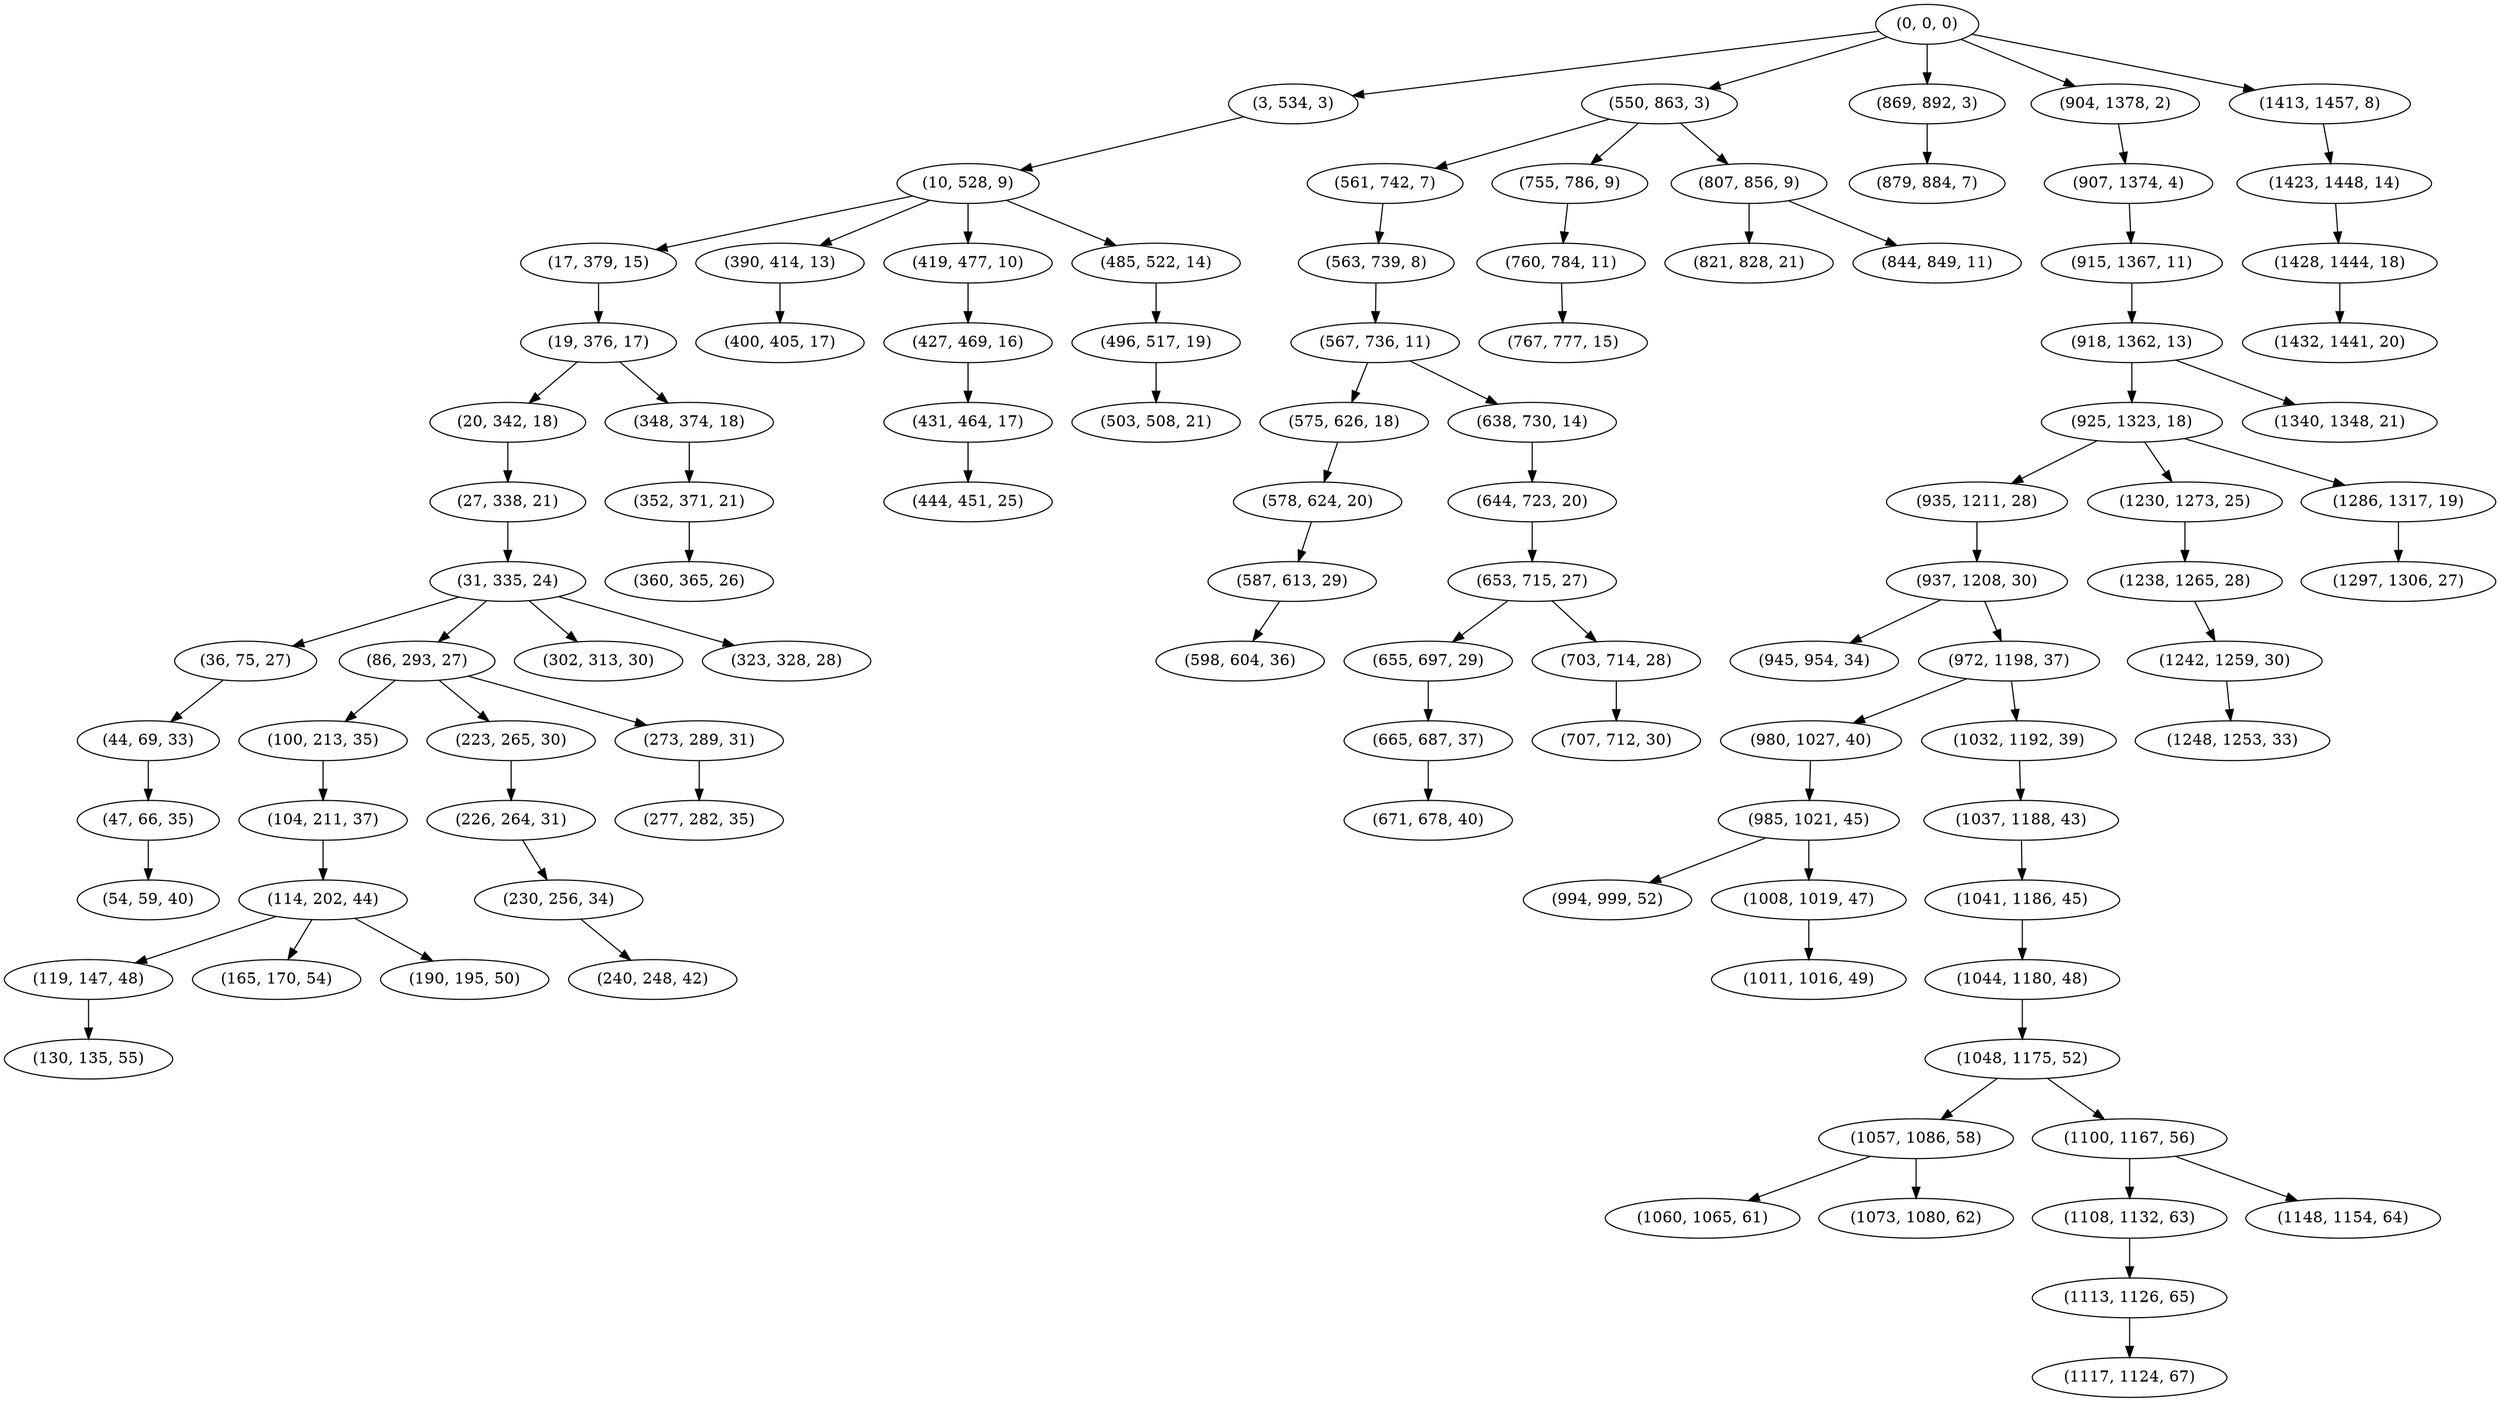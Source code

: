 digraph tree {
    "(0, 0, 0)";
    "(3, 534, 3)";
    "(10, 528, 9)";
    "(17, 379, 15)";
    "(19, 376, 17)";
    "(20, 342, 18)";
    "(27, 338, 21)";
    "(31, 335, 24)";
    "(36, 75, 27)";
    "(44, 69, 33)";
    "(47, 66, 35)";
    "(54, 59, 40)";
    "(86, 293, 27)";
    "(100, 213, 35)";
    "(104, 211, 37)";
    "(114, 202, 44)";
    "(119, 147, 48)";
    "(130, 135, 55)";
    "(165, 170, 54)";
    "(190, 195, 50)";
    "(223, 265, 30)";
    "(226, 264, 31)";
    "(230, 256, 34)";
    "(240, 248, 42)";
    "(273, 289, 31)";
    "(277, 282, 35)";
    "(302, 313, 30)";
    "(323, 328, 28)";
    "(348, 374, 18)";
    "(352, 371, 21)";
    "(360, 365, 26)";
    "(390, 414, 13)";
    "(400, 405, 17)";
    "(419, 477, 10)";
    "(427, 469, 16)";
    "(431, 464, 17)";
    "(444, 451, 25)";
    "(485, 522, 14)";
    "(496, 517, 19)";
    "(503, 508, 21)";
    "(550, 863, 3)";
    "(561, 742, 7)";
    "(563, 739, 8)";
    "(567, 736, 11)";
    "(575, 626, 18)";
    "(578, 624, 20)";
    "(587, 613, 29)";
    "(598, 604, 36)";
    "(638, 730, 14)";
    "(644, 723, 20)";
    "(653, 715, 27)";
    "(655, 697, 29)";
    "(665, 687, 37)";
    "(671, 678, 40)";
    "(703, 714, 28)";
    "(707, 712, 30)";
    "(755, 786, 9)";
    "(760, 784, 11)";
    "(767, 777, 15)";
    "(807, 856, 9)";
    "(821, 828, 21)";
    "(844, 849, 11)";
    "(869, 892, 3)";
    "(879, 884, 7)";
    "(904, 1378, 2)";
    "(907, 1374, 4)";
    "(915, 1367, 11)";
    "(918, 1362, 13)";
    "(925, 1323, 18)";
    "(935, 1211, 28)";
    "(937, 1208, 30)";
    "(945, 954, 34)";
    "(972, 1198, 37)";
    "(980, 1027, 40)";
    "(985, 1021, 45)";
    "(994, 999, 52)";
    "(1008, 1019, 47)";
    "(1011, 1016, 49)";
    "(1032, 1192, 39)";
    "(1037, 1188, 43)";
    "(1041, 1186, 45)";
    "(1044, 1180, 48)";
    "(1048, 1175, 52)";
    "(1057, 1086, 58)";
    "(1060, 1065, 61)";
    "(1073, 1080, 62)";
    "(1100, 1167, 56)";
    "(1108, 1132, 63)";
    "(1113, 1126, 65)";
    "(1117, 1124, 67)";
    "(1148, 1154, 64)";
    "(1230, 1273, 25)";
    "(1238, 1265, 28)";
    "(1242, 1259, 30)";
    "(1248, 1253, 33)";
    "(1286, 1317, 19)";
    "(1297, 1306, 27)";
    "(1340, 1348, 21)";
    "(1413, 1457, 8)";
    "(1423, 1448, 14)";
    "(1428, 1444, 18)";
    "(1432, 1441, 20)";
    "(0, 0, 0)" -> "(3, 534, 3)";
    "(0, 0, 0)" -> "(550, 863, 3)";
    "(0, 0, 0)" -> "(869, 892, 3)";
    "(0, 0, 0)" -> "(904, 1378, 2)";
    "(0, 0, 0)" -> "(1413, 1457, 8)";
    "(3, 534, 3)" -> "(10, 528, 9)";
    "(10, 528, 9)" -> "(17, 379, 15)";
    "(10, 528, 9)" -> "(390, 414, 13)";
    "(10, 528, 9)" -> "(419, 477, 10)";
    "(10, 528, 9)" -> "(485, 522, 14)";
    "(17, 379, 15)" -> "(19, 376, 17)";
    "(19, 376, 17)" -> "(20, 342, 18)";
    "(19, 376, 17)" -> "(348, 374, 18)";
    "(20, 342, 18)" -> "(27, 338, 21)";
    "(27, 338, 21)" -> "(31, 335, 24)";
    "(31, 335, 24)" -> "(36, 75, 27)";
    "(31, 335, 24)" -> "(86, 293, 27)";
    "(31, 335, 24)" -> "(302, 313, 30)";
    "(31, 335, 24)" -> "(323, 328, 28)";
    "(36, 75, 27)" -> "(44, 69, 33)";
    "(44, 69, 33)" -> "(47, 66, 35)";
    "(47, 66, 35)" -> "(54, 59, 40)";
    "(86, 293, 27)" -> "(100, 213, 35)";
    "(86, 293, 27)" -> "(223, 265, 30)";
    "(86, 293, 27)" -> "(273, 289, 31)";
    "(100, 213, 35)" -> "(104, 211, 37)";
    "(104, 211, 37)" -> "(114, 202, 44)";
    "(114, 202, 44)" -> "(119, 147, 48)";
    "(114, 202, 44)" -> "(165, 170, 54)";
    "(114, 202, 44)" -> "(190, 195, 50)";
    "(119, 147, 48)" -> "(130, 135, 55)";
    "(223, 265, 30)" -> "(226, 264, 31)";
    "(226, 264, 31)" -> "(230, 256, 34)";
    "(230, 256, 34)" -> "(240, 248, 42)";
    "(273, 289, 31)" -> "(277, 282, 35)";
    "(348, 374, 18)" -> "(352, 371, 21)";
    "(352, 371, 21)" -> "(360, 365, 26)";
    "(390, 414, 13)" -> "(400, 405, 17)";
    "(419, 477, 10)" -> "(427, 469, 16)";
    "(427, 469, 16)" -> "(431, 464, 17)";
    "(431, 464, 17)" -> "(444, 451, 25)";
    "(485, 522, 14)" -> "(496, 517, 19)";
    "(496, 517, 19)" -> "(503, 508, 21)";
    "(550, 863, 3)" -> "(561, 742, 7)";
    "(550, 863, 3)" -> "(755, 786, 9)";
    "(550, 863, 3)" -> "(807, 856, 9)";
    "(561, 742, 7)" -> "(563, 739, 8)";
    "(563, 739, 8)" -> "(567, 736, 11)";
    "(567, 736, 11)" -> "(575, 626, 18)";
    "(567, 736, 11)" -> "(638, 730, 14)";
    "(575, 626, 18)" -> "(578, 624, 20)";
    "(578, 624, 20)" -> "(587, 613, 29)";
    "(587, 613, 29)" -> "(598, 604, 36)";
    "(638, 730, 14)" -> "(644, 723, 20)";
    "(644, 723, 20)" -> "(653, 715, 27)";
    "(653, 715, 27)" -> "(655, 697, 29)";
    "(653, 715, 27)" -> "(703, 714, 28)";
    "(655, 697, 29)" -> "(665, 687, 37)";
    "(665, 687, 37)" -> "(671, 678, 40)";
    "(703, 714, 28)" -> "(707, 712, 30)";
    "(755, 786, 9)" -> "(760, 784, 11)";
    "(760, 784, 11)" -> "(767, 777, 15)";
    "(807, 856, 9)" -> "(821, 828, 21)";
    "(807, 856, 9)" -> "(844, 849, 11)";
    "(869, 892, 3)" -> "(879, 884, 7)";
    "(904, 1378, 2)" -> "(907, 1374, 4)";
    "(907, 1374, 4)" -> "(915, 1367, 11)";
    "(915, 1367, 11)" -> "(918, 1362, 13)";
    "(918, 1362, 13)" -> "(925, 1323, 18)";
    "(918, 1362, 13)" -> "(1340, 1348, 21)";
    "(925, 1323, 18)" -> "(935, 1211, 28)";
    "(925, 1323, 18)" -> "(1230, 1273, 25)";
    "(925, 1323, 18)" -> "(1286, 1317, 19)";
    "(935, 1211, 28)" -> "(937, 1208, 30)";
    "(937, 1208, 30)" -> "(945, 954, 34)";
    "(937, 1208, 30)" -> "(972, 1198, 37)";
    "(972, 1198, 37)" -> "(980, 1027, 40)";
    "(972, 1198, 37)" -> "(1032, 1192, 39)";
    "(980, 1027, 40)" -> "(985, 1021, 45)";
    "(985, 1021, 45)" -> "(994, 999, 52)";
    "(985, 1021, 45)" -> "(1008, 1019, 47)";
    "(1008, 1019, 47)" -> "(1011, 1016, 49)";
    "(1032, 1192, 39)" -> "(1037, 1188, 43)";
    "(1037, 1188, 43)" -> "(1041, 1186, 45)";
    "(1041, 1186, 45)" -> "(1044, 1180, 48)";
    "(1044, 1180, 48)" -> "(1048, 1175, 52)";
    "(1048, 1175, 52)" -> "(1057, 1086, 58)";
    "(1048, 1175, 52)" -> "(1100, 1167, 56)";
    "(1057, 1086, 58)" -> "(1060, 1065, 61)";
    "(1057, 1086, 58)" -> "(1073, 1080, 62)";
    "(1100, 1167, 56)" -> "(1108, 1132, 63)";
    "(1100, 1167, 56)" -> "(1148, 1154, 64)";
    "(1108, 1132, 63)" -> "(1113, 1126, 65)";
    "(1113, 1126, 65)" -> "(1117, 1124, 67)";
    "(1230, 1273, 25)" -> "(1238, 1265, 28)";
    "(1238, 1265, 28)" -> "(1242, 1259, 30)";
    "(1242, 1259, 30)" -> "(1248, 1253, 33)";
    "(1286, 1317, 19)" -> "(1297, 1306, 27)";
    "(1413, 1457, 8)" -> "(1423, 1448, 14)";
    "(1423, 1448, 14)" -> "(1428, 1444, 18)";
    "(1428, 1444, 18)" -> "(1432, 1441, 20)";
}
